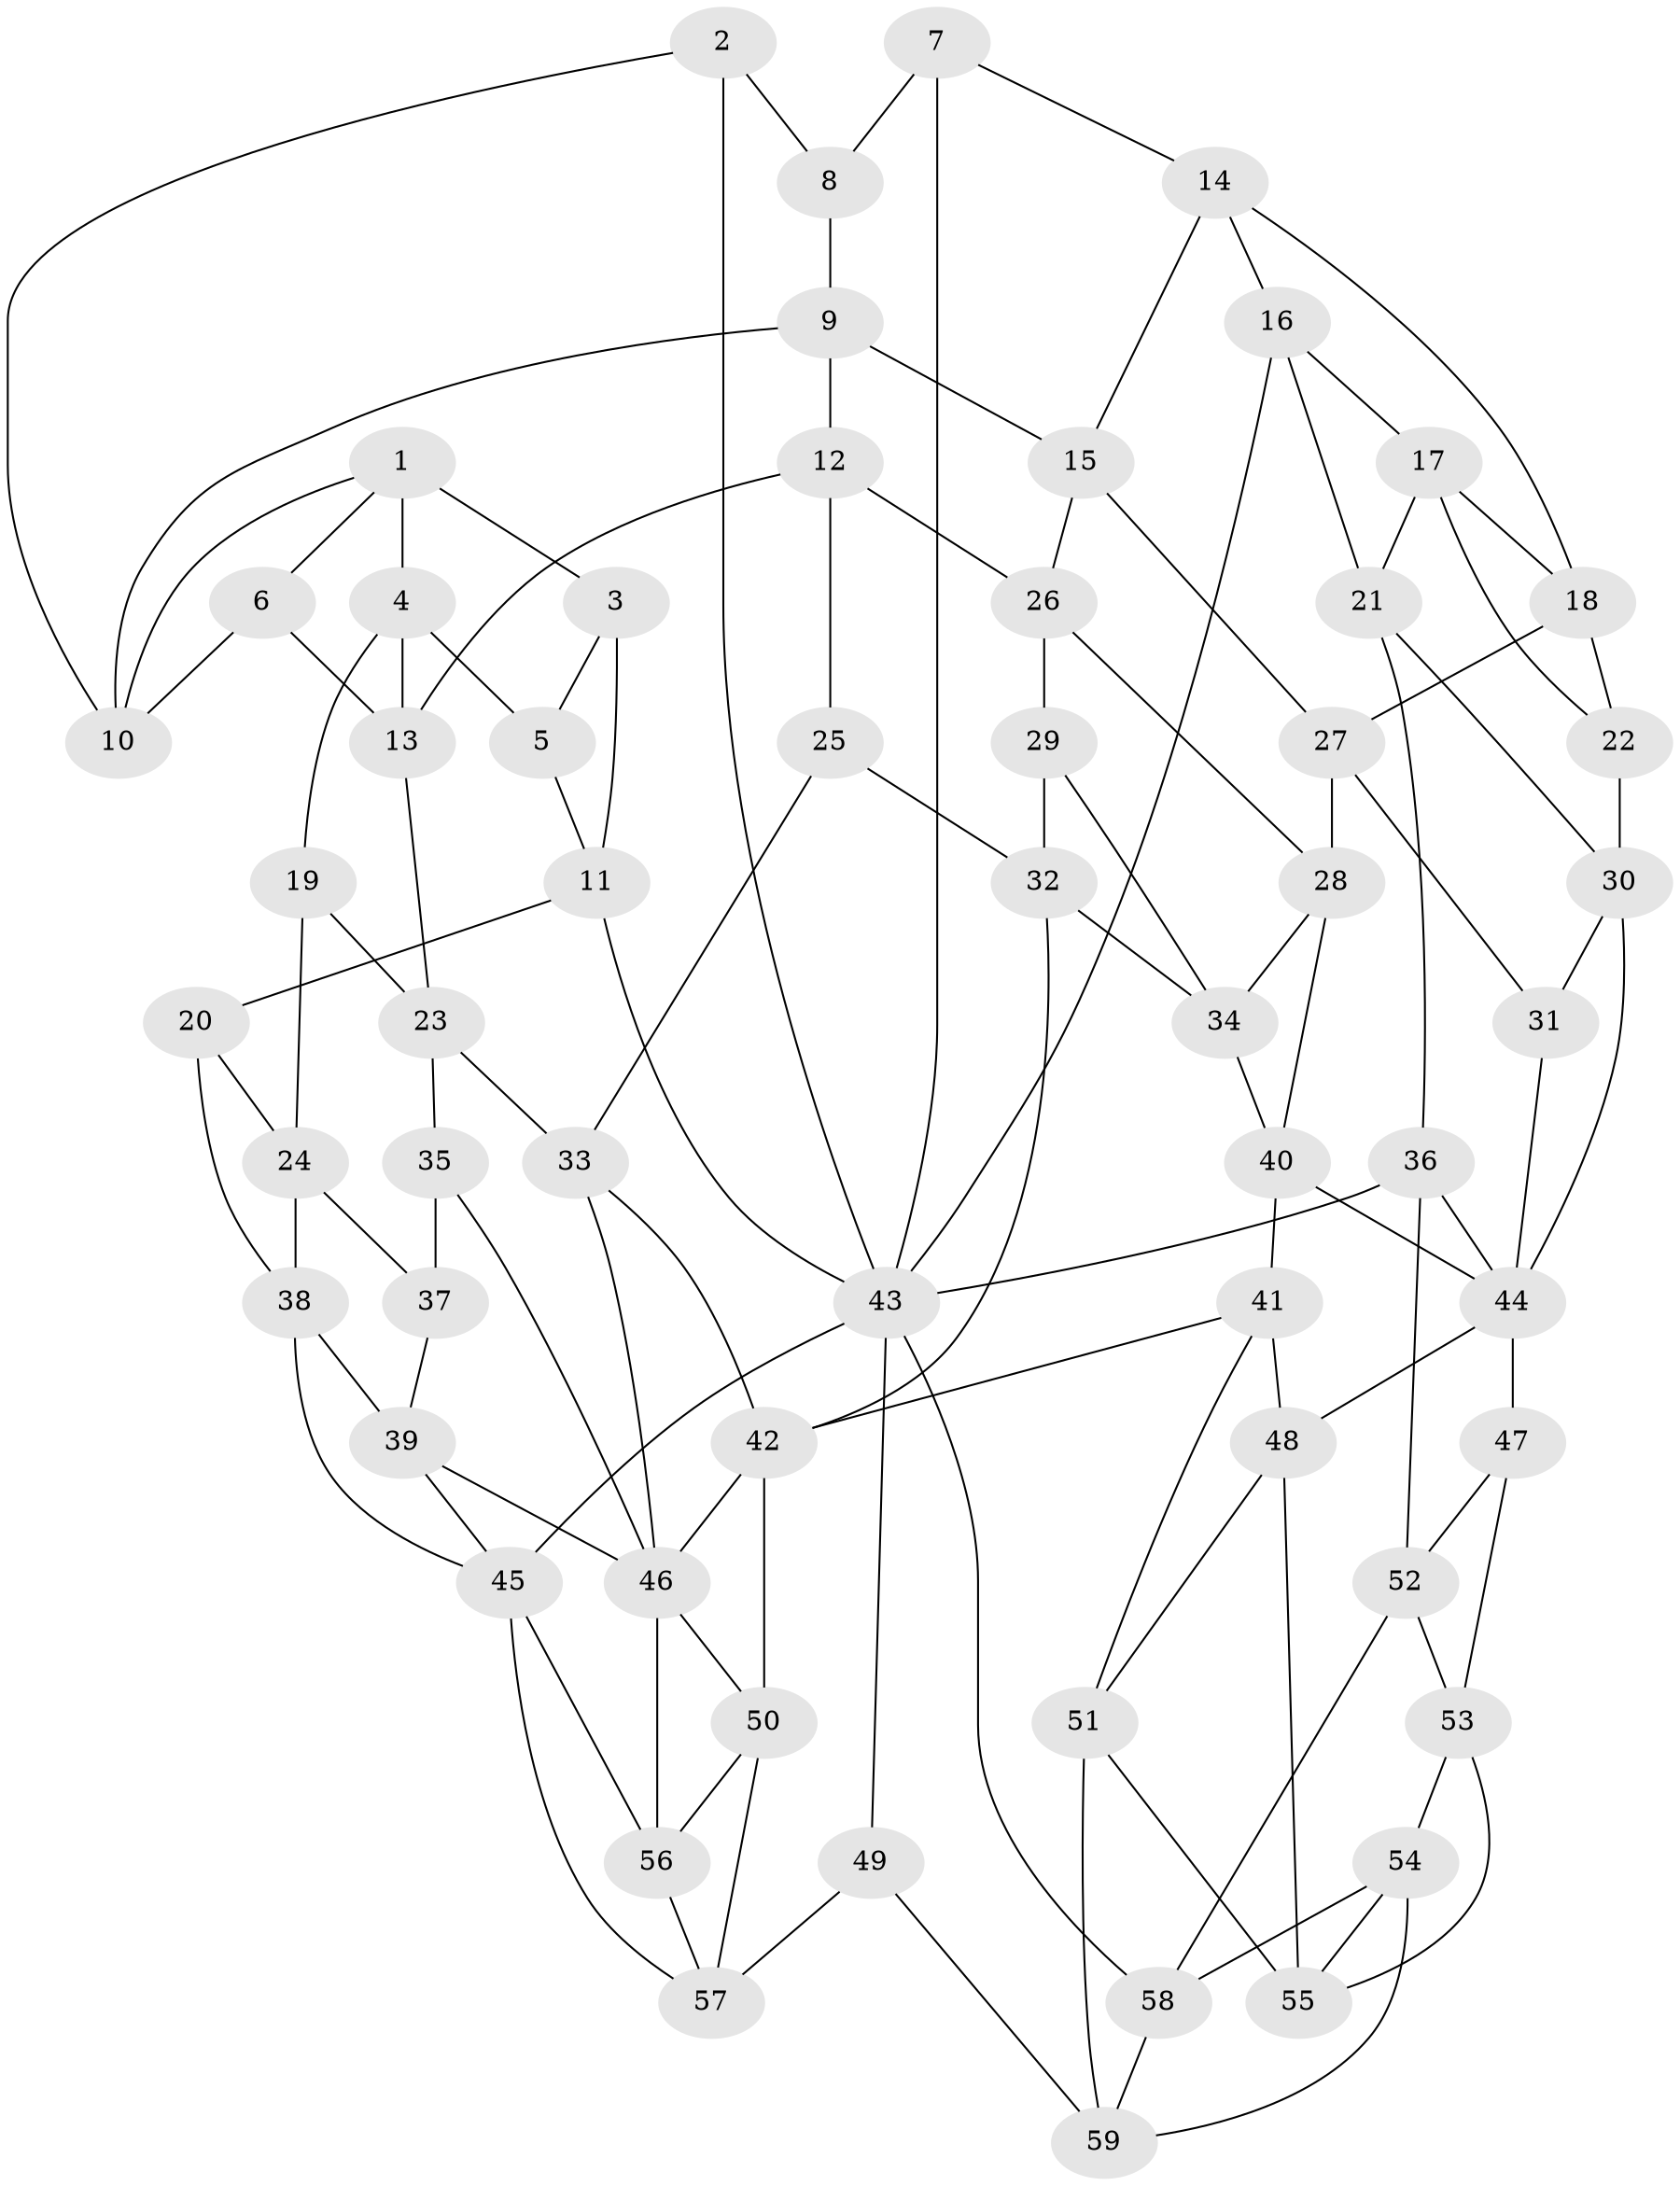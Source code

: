 // original degree distribution, {3: 0.025423728813559324, 4: 0.22033898305084745, 5: 0.5338983050847458, 6: 0.22033898305084745}
// Generated by graph-tools (version 1.1) at 2025/27/03/09/25 03:27:14]
// undirected, 59 vertices, 115 edges
graph export_dot {
graph [start="1"]
  node [color=gray90,style=filled];
  1;
  2;
  3;
  4;
  5;
  6;
  7;
  8;
  9;
  10;
  11;
  12;
  13;
  14;
  15;
  16;
  17;
  18;
  19;
  20;
  21;
  22;
  23;
  24;
  25;
  26;
  27;
  28;
  29;
  30;
  31;
  32;
  33;
  34;
  35;
  36;
  37;
  38;
  39;
  40;
  41;
  42;
  43;
  44;
  45;
  46;
  47;
  48;
  49;
  50;
  51;
  52;
  53;
  54;
  55;
  56;
  57;
  58;
  59;
  1 -- 3 [weight=2.0];
  1 -- 4 [weight=1.0];
  1 -- 6 [weight=1.0];
  1 -- 10 [weight=1.0];
  2 -- 8 [weight=1.0];
  2 -- 10 [weight=1.0];
  2 -- 43 [weight=1.0];
  3 -- 5 [weight=1.0];
  3 -- 11 [weight=1.0];
  4 -- 5 [weight=1.0];
  4 -- 13 [weight=1.0];
  4 -- 19 [weight=1.0];
  5 -- 11 [weight=1.0];
  6 -- 10 [weight=1.0];
  6 -- 13 [weight=1.0];
  7 -- 8 [weight=1.0];
  7 -- 14 [weight=1.0];
  7 -- 43 [weight=1.0];
  8 -- 9 [weight=1.0];
  9 -- 10 [weight=1.0];
  9 -- 12 [weight=1.0];
  9 -- 15 [weight=1.0];
  11 -- 20 [weight=1.0];
  11 -- 43 [weight=1.0];
  12 -- 13 [weight=1.0];
  12 -- 25 [weight=1.0];
  12 -- 26 [weight=1.0];
  13 -- 23 [weight=1.0];
  14 -- 15 [weight=1.0];
  14 -- 16 [weight=1.0];
  14 -- 18 [weight=1.0];
  15 -- 26 [weight=1.0];
  15 -- 27 [weight=1.0];
  16 -- 17 [weight=1.0];
  16 -- 21 [weight=1.0];
  16 -- 43 [weight=1.0];
  17 -- 18 [weight=1.0];
  17 -- 21 [weight=1.0];
  17 -- 22 [weight=1.0];
  18 -- 22 [weight=1.0];
  18 -- 27 [weight=1.0];
  19 -- 23 [weight=1.0];
  19 -- 24 [weight=1.0];
  20 -- 24 [weight=1.0];
  20 -- 38 [weight=1.0];
  21 -- 30 [weight=1.0];
  21 -- 36 [weight=1.0];
  22 -- 30 [weight=1.0];
  23 -- 33 [weight=1.0];
  23 -- 35 [weight=1.0];
  24 -- 37 [weight=1.0];
  24 -- 38 [weight=1.0];
  25 -- 32 [weight=1.0];
  25 -- 33 [weight=1.0];
  26 -- 28 [weight=1.0];
  26 -- 29 [weight=1.0];
  27 -- 28 [weight=1.0];
  27 -- 31 [weight=1.0];
  28 -- 34 [weight=1.0];
  28 -- 40 [weight=1.0];
  29 -- 32 [weight=1.0];
  29 -- 34 [weight=1.0];
  30 -- 31 [weight=1.0];
  30 -- 44 [weight=1.0];
  31 -- 44 [weight=1.0];
  32 -- 34 [weight=1.0];
  32 -- 42 [weight=1.0];
  33 -- 42 [weight=1.0];
  33 -- 46 [weight=1.0];
  34 -- 40 [weight=1.0];
  35 -- 37 [weight=2.0];
  35 -- 46 [weight=1.0];
  36 -- 43 [weight=1.0];
  36 -- 44 [weight=1.0];
  36 -- 52 [weight=1.0];
  37 -- 39 [weight=1.0];
  38 -- 39 [weight=1.0];
  38 -- 45 [weight=1.0];
  39 -- 45 [weight=1.0];
  39 -- 46 [weight=1.0];
  40 -- 41 [weight=1.0];
  40 -- 44 [weight=1.0];
  41 -- 42 [weight=1.0];
  41 -- 48 [weight=1.0];
  41 -- 51 [weight=1.0];
  42 -- 46 [weight=1.0];
  42 -- 50 [weight=1.0];
  43 -- 45 [weight=1.0];
  43 -- 49 [weight=1.0];
  43 -- 58 [weight=1.0];
  44 -- 47 [weight=1.0];
  44 -- 48 [weight=1.0];
  45 -- 56 [weight=1.0];
  45 -- 57 [weight=1.0];
  46 -- 50 [weight=1.0];
  46 -- 56 [weight=1.0];
  47 -- 52 [weight=1.0];
  47 -- 53 [weight=1.0];
  48 -- 51 [weight=1.0];
  48 -- 55 [weight=1.0];
  49 -- 57 [weight=1.0];
  49 -- 59 [weight=1.0];
  50 -- 56 [weight=1.0];
  50 -- 57 [weight=1.0];
  51 -- 55 [weight=1.0];
  51 -- 59 [weight=1.0];
  52 -- 53 [weight=1.0];
  52 -- 58 [weight=1.0];
  53 -- 54 [weight=1.0];
  53 -- 55 [weight=1.0];
  54 -- 55 [weight=1.0];
  54 -- 58 [weight=1.0];
  54 -- 59 [weight=1.0];
  56 -- 57 [weight=1.0];
  58 -- 59 [weight=1.0];
}
